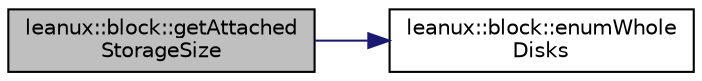digraph "leanux::block::getAttachedStorageSize"
{
 // LATEX_PDF_SIZE
  bgcolor="transparent";
  edge [fontname="Helvetica",fontsize="10",labelfontname="Helvetica",labelfontsize="10"];
  node [fontname="Helvetica",fontsize="10",shape=record];
  rankdir="LR";
  Node1 [label="leanux::block::getAttached\lStorageSize",height=0.2,width=0.4,color="black", fillcolor="grey75", style="filled", fontcolor="black",tooltip="total attached storage."];
  Node1 -> Node2 [color="midnightblue",fontsize="10",style="solid",fontname="Helvetica"];
  Node2 [label="leanux::block::enumWhole\lDisks",height=0.2,width=0.4,color="black",URL="$namespaceleanux_1_1block.html#ac08a21002b48cb1bbfaf8d77b4aac5f6",tooltip="get a list of whole disks (exclude partitions)."];
}
